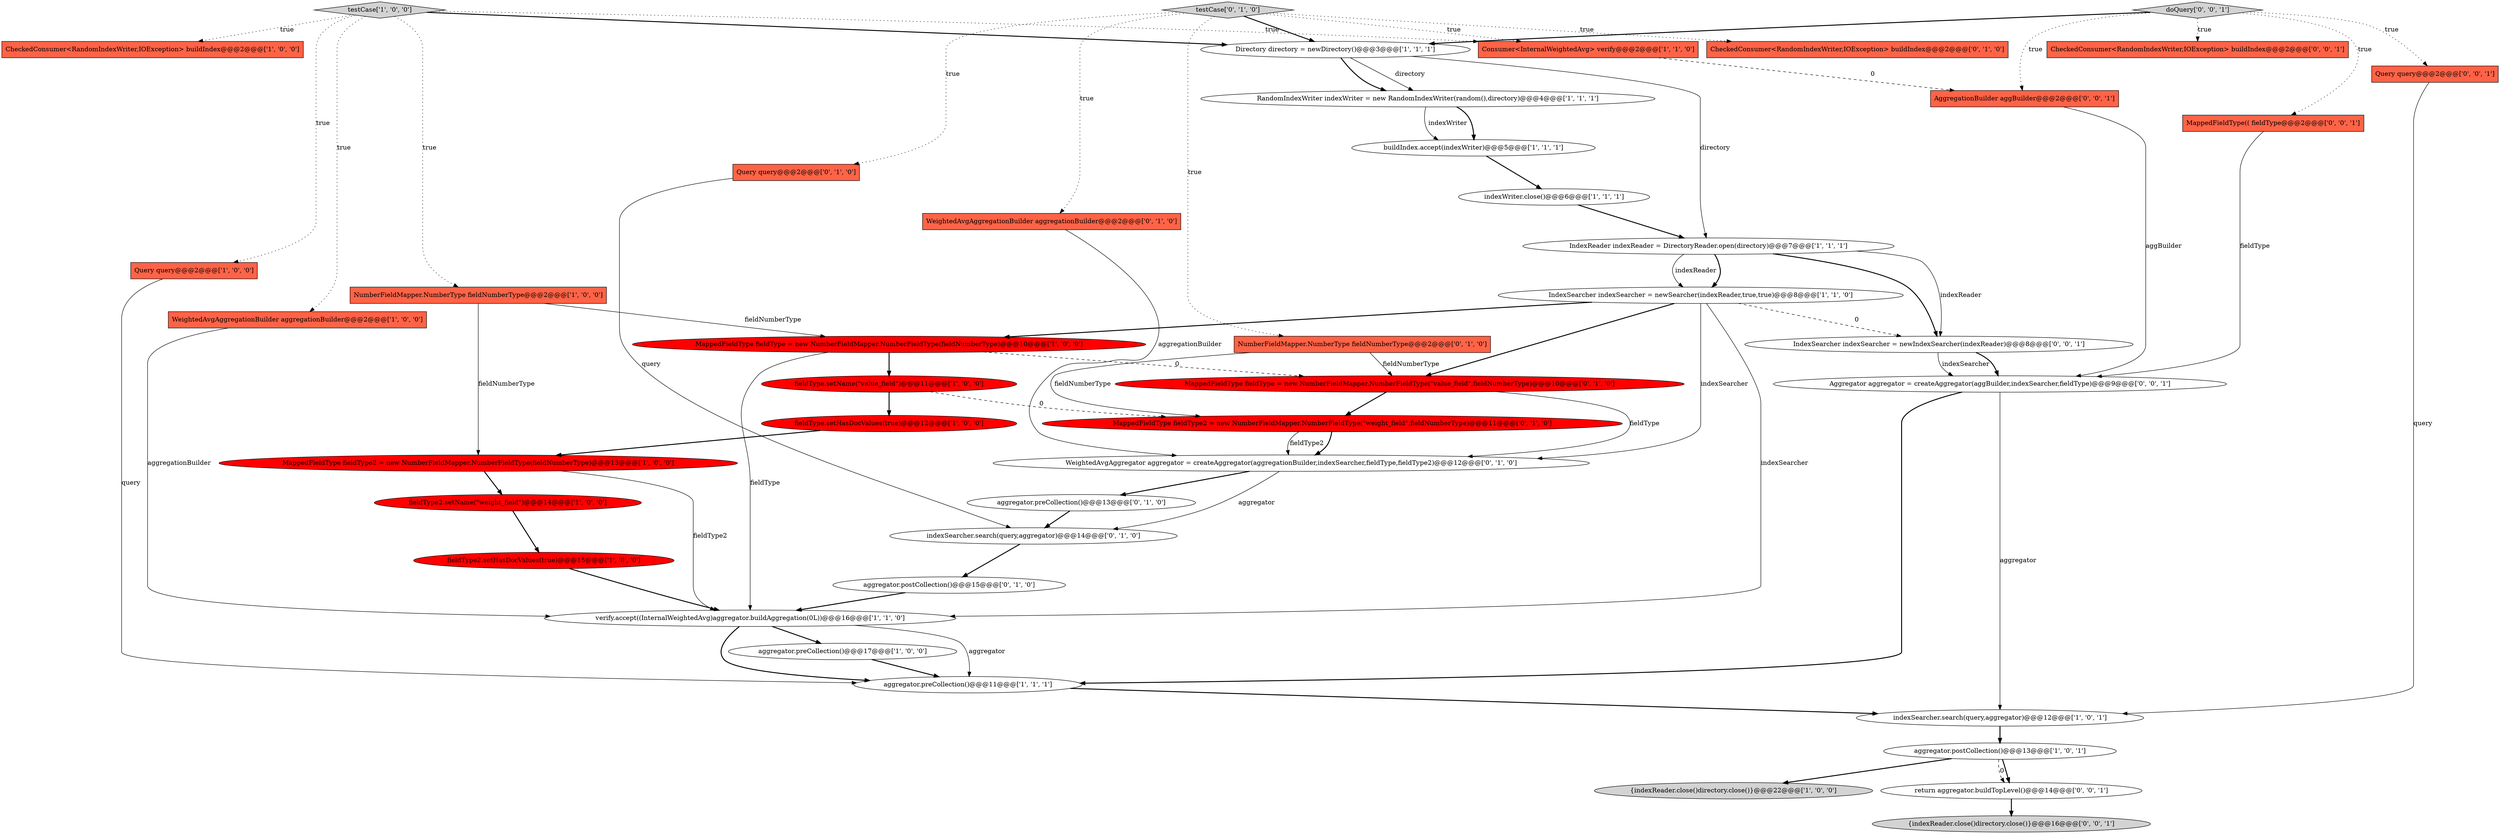 digraph {
20 [style = filled, label = "CheckedConsumer<RandomIndexWriter,IOException> buildIndex@@@2@@@['1', '0', '0']", fillcolor = tomato, shape = box image = "AAA0AAABBB1BBB"];
16 [style = filled, label = "aggregator.preCollection()@@@17@@@['1', '0', '0']", fillcolor = white, shape = ellipse image = "AAA0AAABBB1BBB"];
17 [style = filled, label = "MappedFieldType fieldType = new NumberFieldMapper.NumberFieldType(fieldNumberType)@@@10@@@['1', '0', '0']", fillcolor = red, shape = ellipse image = "AAA1AAABBB1BBB"];
6 [style = filled, label = "verify.accept((InternalWeightedAvg)aggregator.buildAggregation(0L))@@@16@@@['1', '1', '0']", fillcolor = white, shape = ellipse image = "AAA0AAABBB1BBB"];
10 [style = filled, label = "fieldType2.setName(\"weight_field\")@@@14@@@['1', '0', '0']", fillcolor = red, shape = ellipse image = "AAA1AAABBB1BBB"];
12 [style = filled, label = "Directory directory = newDirectory()@@@3@@@['1', '1', '1']", fillcolor = white, shape = ellipse image = "AAA0AAABBB1BBB"];
7 [style = filled, label = "indexWriter.close()@@@6@@@['1', '1', '1']", fillcolor = white, shape = ellipse image = "AAA0AAABBB1BBB"];
34 [style = filled, label = "aggregator.preCollection()@@@13@@@['0', '1', '0']", fillcolor = white, shape = ellipse image = "AAA0AAABBB2BBB"];
39 [style = filled, label = "MappedFieldType(( fieldType@@@2@@@['0', '0', '1']", fillcolor = tomato, shape = box image = "AAA0AAABBB3BBB"];
40 [style = filled, label = "AggregationBuilder aggBuilder@@@2@@@['0', '0', '1']", fillcolor = tomato, shape = box image = "AAA0AAABBB3BBB"];
0 [style = filled, label = "IndexSearcher indexSearcher = newSearcher(indexReader,true,true)@@@8@@@['1', '1', '0']", fillcolor = white, shape = ellipse image = "AAA0AAABBB1BBB"];
2 [style = filled, label = "MappedFieldType fieldType2 = new NumberFieldMapper.NumberFieldType(fieldNumberType)@@@13@@@['1', '0', '0']", fillcolor = red, shape = ellipse image = "AAA1AAABBB1BBB"];
5 [style = filled, label = "{indexReader.close()directory.close()}@@@22@@@['1', '0', '0']", fillcolor = lightgray, shape = ellipse image = "AAA0AAABBB1BBB"];
23 [style = filled, label = "Consumer<InternalWeightedAvg> verify@@@2@@@['1', '1', '0']", fillcolor = tomato, shape = box image = "AAA0AAABBB1BBB"];
24 [style = filled, label = "Query query@@@2@@@['0', '1', '0']", fillcolor = tomato, shape = box image = "AAA0AAABBB2BBB"];
31 [style = filled, label = "NumberFieldMapper.NumberType fieldNumberType@@@2@@@['0', '1', '0']", fillcolor = tomato, shape = box image = "AAA0AAABBB2BBB"];
41 [style = filled, label = "return aggregator.buildTopLevel()@@@14@@@['0', '0', '1']", fillcolor = white, shape = ellipse image = "AAA0AAABBB3BBB"];
32 [style = filled, label = "testCase['0', '1', '0']", fillcolor = lightgray, shape = diamond image = "AAA0AAABBB2BBB"];
3 [style = filled, label = "Query query@@@2@@@['1', '0', '0']", fillcolor = tomato, shape = box image = "AAA0AAABBB1BBB"];
14 [style = filled, label = "testCase['1', '0', '0']", fillcolor = lightgray, shape = diamond image = "AAA0AAABBB1BBB"];
9 [style = filled, label = "fieldType.setName(\"value_field\")@@@11@@@['1', '0', '0']", fillcolor = red, shape = ellipse image = "AAA1AAABBB1BBB"];
26 [style = filled, label = "CheckedConsumer<RandomIndexWriter,IOException> buildIndex@@@2@@@['0', '1', '0']", fillcolor = tomato, shape = box image = "AAA0AAABBB2BBB"];
28 [style = filled, label = "WeightedAvgAggregator aggregator = createAggregator(aggregationBuilder,indexSearcher,fieldType,fieldType2)@@@12@@@['0', '1', '0']", fillcolor = white, shape = ellipse image = "AAA0AAABBB2BBB"];
29 [style = filled, label = "WeightedAvgAggregationBuilder aggregationBuilder@@@2@@@['0', '1', '0']", fillcolor = tomato, shape = box image = "AAA0AAABBB2BBB"];
37 [style = filled, label = "Query query@@@2@@@['0', '0', '1']", fillcolor = tomato, shape = box image = "AAA0AAABBB3BBB"];
43 [style = filled, label = "doQuery['0', '0', '1']", fillcolor = lightgray, shape = diamond image = "AAA0AAABBB3BBB"];
18 [style = filled, label = "NumberFieldMapper.NumberType fieldNumberType@@@2@@@['1', '0', '0']", fillcolor = tomato, shape = box image = "AAA0AAABBB1BBB"];
30 [style = filled, label = "indexSearcher.search(query,aggregator)@@@14@@@['0', '1', '0']", fillcolor = white, shape = ellipse image = "AAA0AAABBB2BBB"];
21 [style = filled, label = "buildIndex.accept(indexWriter)@@@5@@@['1', '1', '1']", fillcolor = white, shape = ellipse image = "AAA0AAABBB1BBB"];
36 [style = filled, label = "{indexReader.close()directory.close()}@@@16@@@['0', '0', '1']", fillcolor = lightgray, shape = ellipse image = "AAA0AAABBB3BBB"];
42 [style = filled, label = "IndexSearcher indexSearcher = newIndexSearcher(indexReader)@@@8@@@['0', '0', '1']", fillcolor = white, shape = ellipse image = "AAA0AAABBB3BBB"];
22 [style = filled, label = "IndexReader indexReader = DirectoryReader.open(directory)@@@7@@@['1', '1', '1']", fillcolor = white, shape = ellipse image = "AAA0AAABBB1BBB"];
19 [style = filled, label = "aggregator.preCollection()@@@11@@@['1', '1', '1']", fillcolor = white, shape = ellipse image = "AAA0AAABBB1BBB"];
25 [style = filled, label = "MappedFieldType fieldType = new NumberFieldMapper.NumberFieldType(\"value_field\",fieldNumberType)@@@10@@@['0', '1', '0']", fillcolor = red, shape = ellipse image = "AAA1AAABBB2BBB"];
1 [style = filled, label = "aggregator.postCollection()@@@13@@@['1', '0', '1']", fillcolor = white, shape = ellipse image = "AAA0AAABBB1BBB"];
33 [style = filled, label = "MappedFieldType fieldType2 = new NumberFieldMapper.NumberFieldType(\"weight_field\",fieldNumberType)@@@11@@@['0', '1', '0']", fillcolor = red, shape = ellipse image = "AAA1AAABBB2BBB"];
11 [style = filled, label = "WeightedAvgAggregationBuilder aggregationBuilder@@@2@@@['1', '0', '0']", fillcolor = tomato, shape = box image = "AAA0AAABBB1BBB"];
15 [style = filled, label = "fieldType.setHasDocValues(true)@@@12@@@['1', '0', '0']", fillcolor = red, shape = ellipse image = "AAA1AAABBB1BBB"];
8 [style = filled, label = "indexSearcher.search(query,aggregator)@@@12@@@['1', '0', '1']", fillcolor = white, shape = ellipse image = "AAA0AAABBB1BBB"];
38 [style = filled, label = "CheckedConsumer<RandomIndexWriter,IOException> buildIndex@@@2@@@['0', '0', '1']", fillcolor = tomato, shape = box image = "AAA0AAABBB3BBB"];
13 [style = filled, label = "RandomIndexWriter indexWriter = new RandomIndexWriter(random(),directory)@@@4@@@['1', '1', '1']", fillcolor = white, shape = ellipse image = "AAA0AAABBB1BBB"];
4 [style = filled, label = "fieldType2.setHasDocValues(true)@@@15@@@['1', '0', '0']", fillcolor = red, shape = ellipse image = "AAA1AAABBB1BBB"];
27 [style = filled, label = "aggregator.postCollection()@@@15@@@['0', '1', '0']", fillcolor = white, shape = ellipse image = "AAA0AAABBB2BBB"];
35 [style = filled, label = "Aggregator aggregator = createAggregator(aggBuilder,indexSearcher,fieldType)@@@9@@@['0', '0', '1']", fillcolor = white, shape = ellipse image = "AAA0AAABBB3BBB"];
1->5 [style = bold, label=""];
43->38 [style = dotted, label="true"];
0->28 [style = solid, label="indexSearcher"];
29->28 [style = solid, label="aggregationBuilder"];
39->35 [style = solid, label="fieldType"];
13->21 [style = solid, label="indexWriter"];
15->2 [style = bold, label=""];
22->42 [style = solid, label="indexReader"];
32->24 [style = dotted, label="true"];
1->41 [style = bold, label=""];
25->33 [style = bold, label=""];
28->34 [style = bold, label=""];
4->6 [style = bold, label=""];
23->40 [style = dashed, label="0"];
32->12 [style = bold, label=""];
0->17 [style = bold, label=""];
32->23 [style = dotted, label="true"];
12->13 [style = solid, label="directory"];
17->9 [style = bold, label=""];
33->28 [style = bold, label=""];
30->27 [style = bold, label=""];
35->19 [style = bold, label=""];
6->19 [style = solid, label="aggregator"];
11->6 [style = solid, label="aggregationBuilder"];
40->35 [style = solid, label="aggBuilder"];
0->6 [style = solid, label="indexSearcher"];
14->23 [style = dotted, label="true"];
42->35 [style = solid, label="indexSearcher"];
6->19 [style = bold, label=""];
35->8 [style = solid, label="aggregator"];
1->41 [style = dashed, label="0"];
16->19 [style = bold, label=""];
2->10 [style = bold, label=""];
34->30 [style = bold, label=""];
28->30 [style = solid, label="aggregator"];
25->28 [style = solid, label="fieldType"];
19->8 [style = bold, label=""];
33->28 [style = solid, label="fieldType2"];
31->33 [style = solid, label="fieldNumberType"];
27->6 [style = bold, label=""];
17->25 [style = dashed, label="0"];
42->35 [style = bold, label=""];
9->33 [style = dashed, label="0"];
32->31 [style = dotted, label="true"];
3->19 [style = solid, label="query"];
8->1 [style = bold, label=""];
12->13 [style = bold, label=""];
7->22 [style = bold, label=""];
14->20 [style = dotted, label="true"];
41->36 [style = bold, label=""];
43->37 [style = dotted, label="true"];
0->42 [style = dashed, label="0"];
22->0 [style = bold, label=""];
43->12 [style = bold, label=""];
0->25 [style = bold, label=""];
6->16 [style = bold, label=""];
9->15 [style = bold, label=""];
14->12 [style = bold, label=""];
10->4 [style = bold, label=""];
14->3 [style = dotted, label="true"];
43->40 [style = dotted, label="true"];
21->7 [style = bold, label=""];
18->17 [style = solid, label="fieldNumberType"];
14->11 [style = dotted, label="true"];
32->26 [style = dotted, label="true"];
24->30 [style = solid, label="query"];
32->29 [style = dotted, label="true"];
18->2 [style = solid, label="fieldNumberType"];
12->22 [style = solid, label="directory"];
22->0 [style = solid, label="indexReader"];
31->25 [style = solid, label="fieldNumberType"];
13->21 [style = bold, label=""];
14->18 [style = dotted, label="true"];
17->6 [style = solid, label="fieldType"];
2->6 [style = solid, label="fieldType2"];
37->8 [style = solid, label="query"];
43->39 [style = dotted, label="true"];
22->42 [style = bold, label=""];
}
